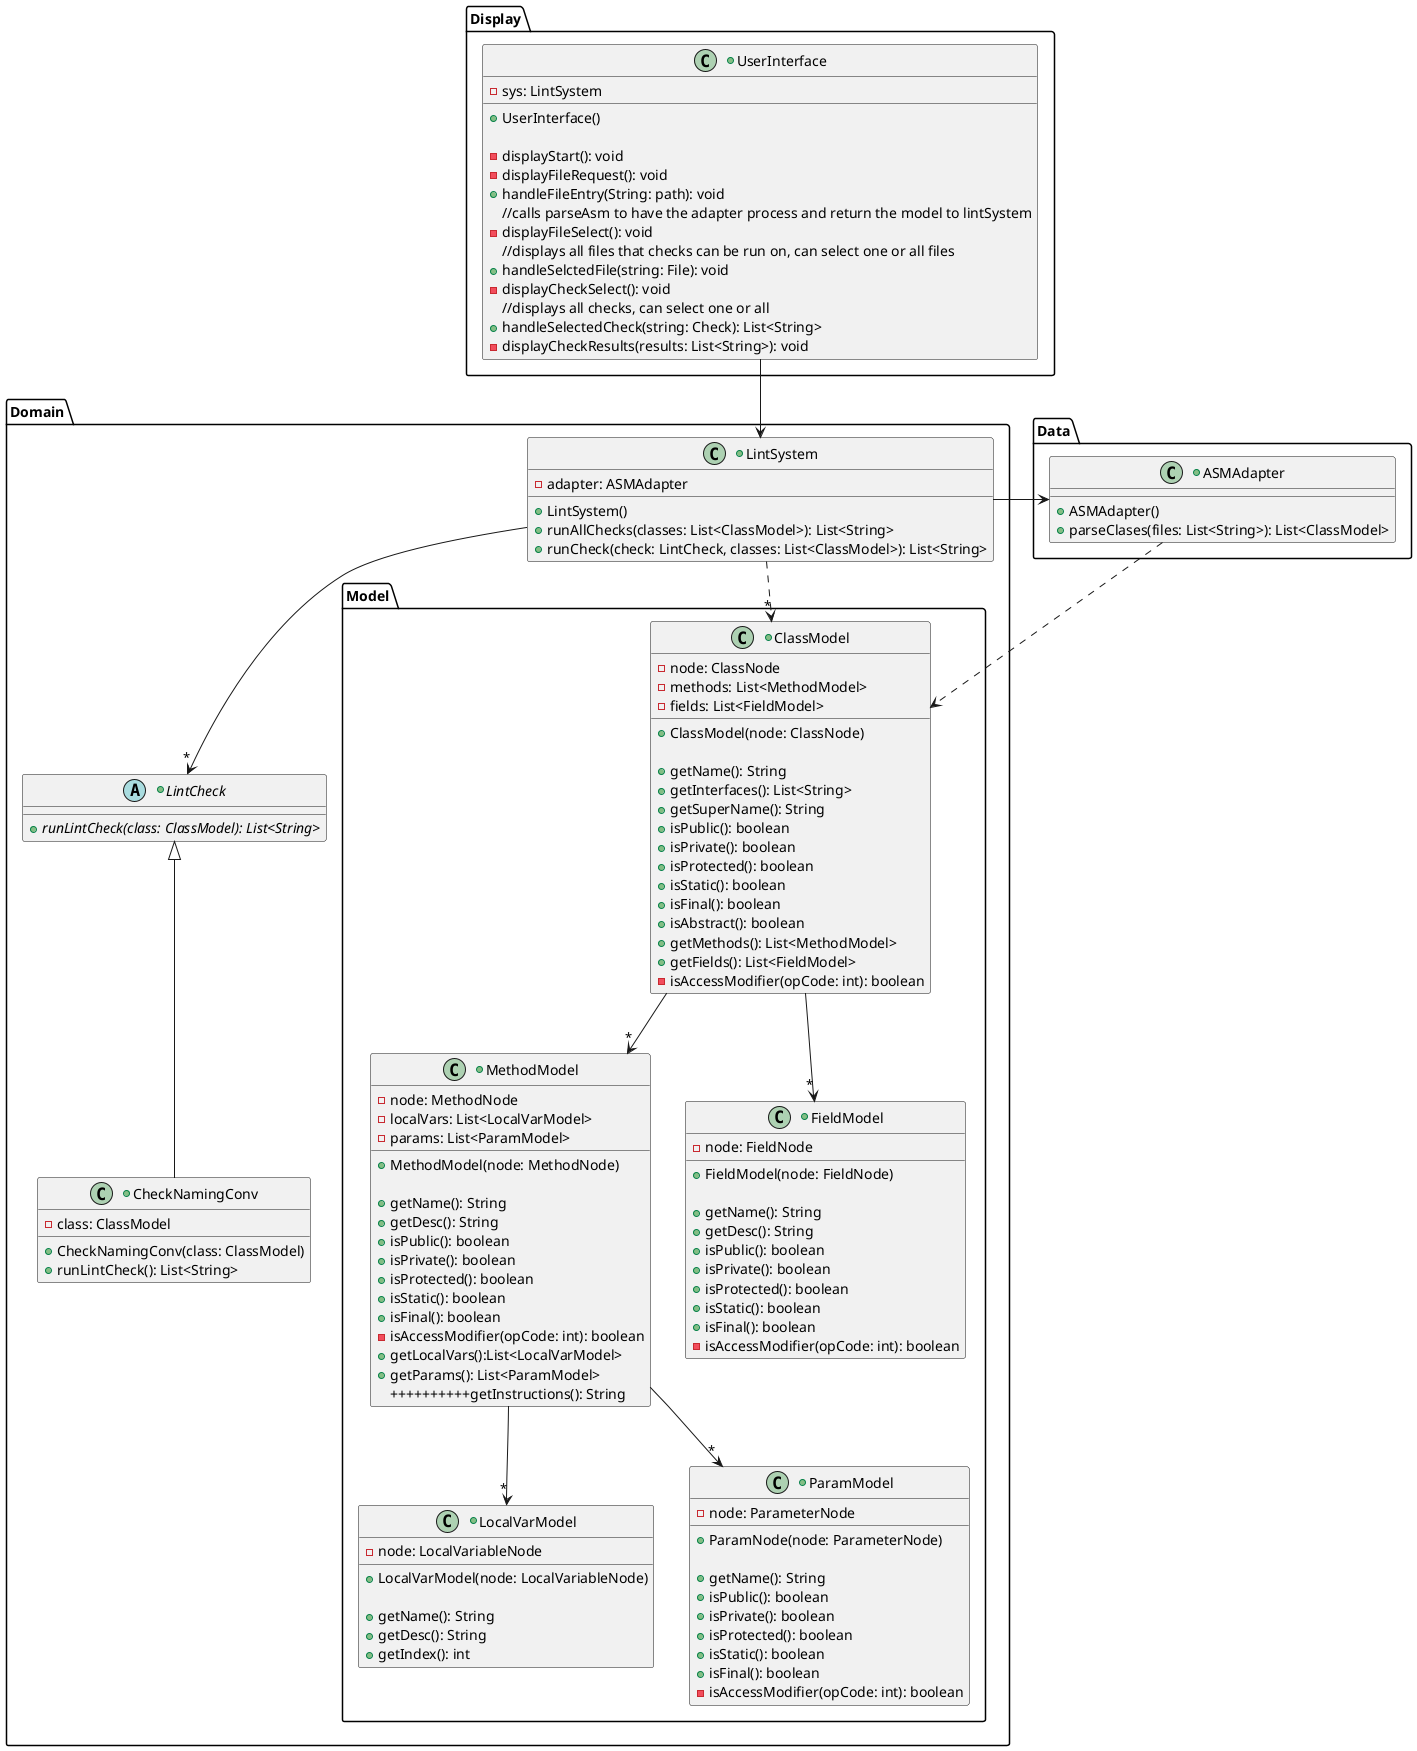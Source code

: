@startuml
Package Display{

+class UserInterface{
-sys: LintSystem
+UserInterface()

-displayStart(): void
-displayFileRequest(): void
+handleFileEntry(String: path): void
{method} //calls parseAsm to have the adapter process and return the model to lintSystem
-displayFileSelect(): void
{method} //displays all files that checks can be run on, can select one or all files
+handleSelctedFile(string: File): void
-displayCheckSelect(): void
{method} //displays all checks, can select one or all
+handleSelectedCheck(string: Check): List<String>
-displayCheckResults(results: List<String>): void
}

}

Package Domain{
UserInterface --> LintSystem

+class LintSystem{
-adapter: ASMAdapter
+LintSystem()
+runAllChecks(classes: List<ClassModel>): List<String>
+runCheck(check: LintCheck, classes: List<ClassModel>): List<String>
}
+abstract LintCheck{
+{abstract}runLintCheck(class: ClassModel): List<String>
}
+class CheckNamingConv{
-class: ClassModel
+CheckNamingConv(class: ClassModel)
+runLintCheck(): List<String>
}
Package Model{

+class ClassModel{
-node: ClassNode
-methods: List<MethodModel>
-fields: List<FieldModel>
+ClassModel(node: ClassNode)

+getName(): String
+getInterfaces(): List<String>
+getSuperName(): String
+isPublic(): boolean
+isPrivate(): boolean
+isProtected(): boolean
+isStatic(): boolean
+isFinal(): boolean
+isAbstract(): boolean
+getMethods(): List<MethodModel>
+getFields(): List<FieldModel>
-isAccessModifier(opCode: int): boolean
}
+class MethodModel{
-node: MethodNode
-localVars: List<LocalVarModel>
-params: List<ParamModel>

+MethodModel(node: MethodNode)

+getName(): String
+getDesc(): String
+isPublic(): boolean
+isPrivate(): boolean
+isProtected(): boolean
+isStatic(): boolean
+isFinal(): boolean
-isAccessModifier(opCode: int): boolean
+getLocalVars():List<LocalVarModel>
+getParams(): List<ParamModel>
++++++++++getInstructions(): String
}
+class FieldModel{
-node: FieldNode
+FieldModel(node: FieldNode)

+getName(): String
+getDesc(): String
+isPublic(): boolean
+isPrivate(): boolean
+isProtected(): boolean
+isStatic(): boolean
+isFinal(): boolean
-isAccessModifier(opCode: int): boolean
}
+class LocalVarModel{
-node: LocalVariableNode
+LocalVarModel(node: LocalVariableNode)

+getName(): String
+getDesc(): String
+getIndex(): int
}
+class ParamModel{
-node: ParameterNode
+ParamNode(node: ParameterNode)

+getName(): String
+isPublic(): boolean
+isPrivate(): boolean
+isProtected(): boolean
+isStatic(): boolean
+isFinal(): boolean
-isAccessModifier(opCode: int): boolean
}
LintSystem ..>"*" ClassModel
ClassModel -->"*" MethodModel
ClassModel -->"*" FieldModel
MethodModel -->"*" LocalVarModel
MethodModel -->"*" ParamModel

}


CheckNamingConv -u-|> LintCheck
LintSystem -->"*" LintCheck
}


Package Data{
 +class ASMAdapter{
    +ASMAdapter()
    +parseClases(files: List<String>): List<ClassModel>
 }
}
ASMAdapter ..> ClassModel
LintSystem --> ASMAdapter
@enduml